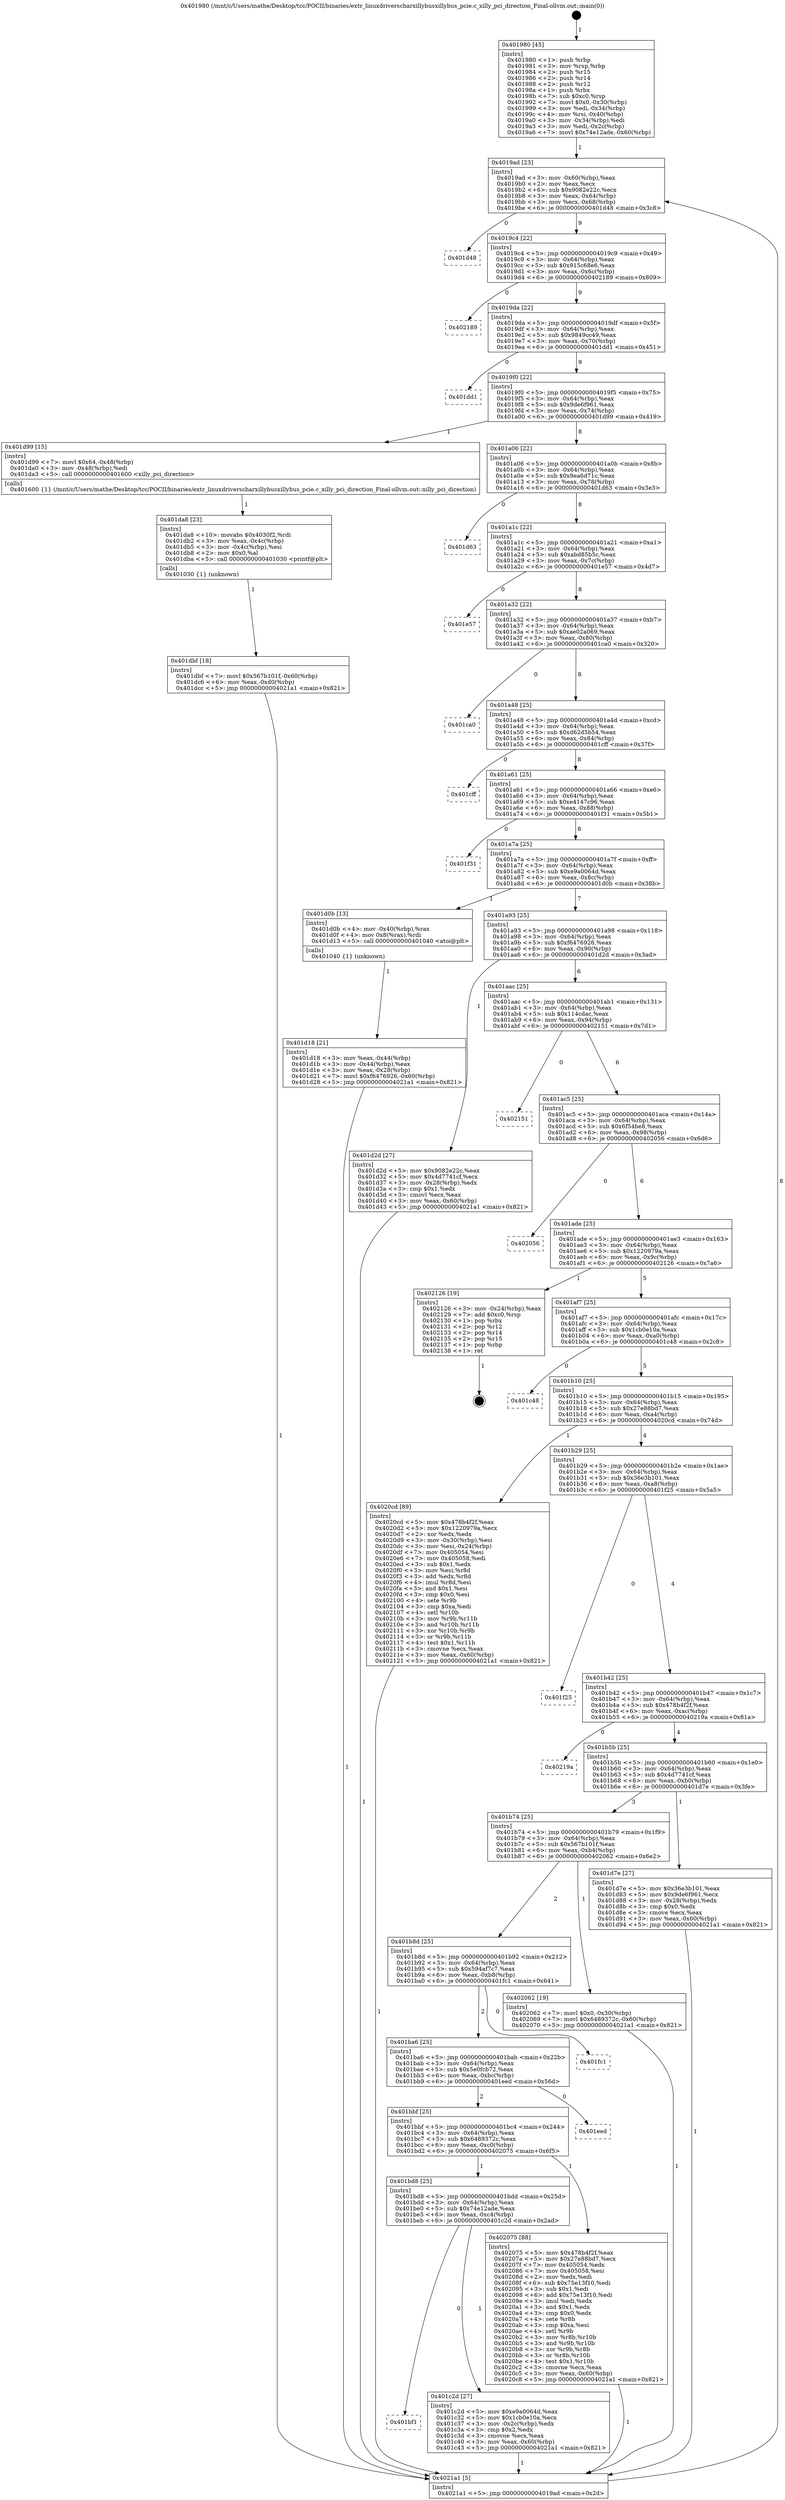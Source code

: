 digraph "0x401980" {
  label = "0x401980 (/mnt/c/Users/mathe/Desktop/tcc/POCII/binaries/extr_linuxdriverscharxillybusxillybus_pcie.c_xilly_pci_direction_Final-ollvm.out::main(0))"
  labelloc = "t"
  node[shape=record]

  Entry [label="",width=0.3,height=0.3,shape=circle,fillcolor=black,style=filled]
  "0x4019ad" [label="{
     0x4019ad [23]\l
     | [instrs]\l
     &nbsp;&nbsp;0x4019ad \<+3\>: mov -0x60(%rbp),%eax\l
     &nbsp;&nbsp;0x4019b0 \<+2\>: mov %eax,%ecx\l
     &nbsp;&nbsp;0x4019b2 \<+6\>: sub $0x9082e22c,%ecx\l
     &nbsp;&nbsp;0x4019b8 \<+3\>: mov %eax,-0x64(%rbp)\l
     &nbsp;&nbsp;0x4019bb \<+3\>: mov %ecx,-0x68(%rbp)\l
     &nbsp;&nbsp;0x4019be \<+6\>: je 0000000000401d48 \<main+0x3c8\>\l
  }"]
  "0x401d48" [label="{
     0x401d48\l
  }", style=dashed]
  "0x4019c4" [label="{
     0x4019c4 [22]\l
     | [instrs]\l
     &nbsp;&nbsp;0x4019c4 \<+5\>: jmp 00000000004019c9 \<main+0x49\>\l
     &nbsp;&nbsp;0x4019c9 \<+3\>: mov -0x64(%rbp),%eax\l
     &nbsp;&nbsp;0x4019cc \<+5\>: sub $0x915c68e6,%eax\l
     &nbsp;&nbsp;0x4019d1 \<+3\>: mov %eax,-0x6c(%rbp)\l
     &nbsp;&nbsp;0x4019d4 \<+6\>: je 0000000000402189 \<main+0x809\>\l
  }"]
  Exit [label="",width=0.3,height=0.3,shape=circle,fillcolor=black,style=filled,peripheries=2]
  "0x402189" [label="{
     0x402189\l
  }", style=dashed]
  "0x4019da" [label="{
     0x4019da [22]\l
     | [instrs]\l
     &nbsp;&nbsp;0x4019da \<+5\>: jmp 00000000004019df \<main+0x5f\>\l
     &nbsp;&nbsp;0x4019df \<+3\>: mov -0x64(%rbp),%eax\l
     &nbsp;&nbsp;0x4019e2 \<+5\>: sub $0x9849cc49,%eax\l
     &nbsp;&nbsp;0x4019e7 \<+3\>: mov %eax,-0x70(%rbp)\l
     &nbsp;&nbsp;0x4019ea \<+6\>: je 0000000000401dd1 \<main+0x451\>\l
  }"]
  "0x401dbf" [label="{
     0x401dbf [18]\l
     | [instrs]\l
     &nbsp;&nbsp;0x401dbf \<+7\>: movl $0x567b101f,-0x60(%rbp)\l
     &nbsp;&nbsp;0x401dc6 \<+6\>: mov %eax,-0xd0(%rbp)\l
     &nbsp;&nbsp;0x401dcc \<+5\>: jmp 00000000004021a1 \<main+0x821\>\l
  }"]
  "0x401dd1" [label="{
     0x401dd1\l
  }", style=dashed]
  "0x4019f0" [label="{
     0x4019f0 [22]\l
     | [instrs]\l
     &nbsp;&nbsp;0x4019f0 \<+5\>: jmp 00000000004019f5 \<main+0x75\>\l
     &nbsp;&nbsp;0x4019f5 \<+3\>: mov -0x64(%rbp),%eax\l
     &nbsp;&nbsp;0x4019f8 \<+5\>: sub $0x9de6f961,%eax\l
     &nbsp;&nbsp;0x4019fd \<+3\>: mov %eax,-0x74(%rbp)\l
     &nbsp;&nbsp;0x401a00 \<+6\>: je 0000000000401d99 \<main+0x419\>\l
  }"]
  "0x401da8" [label="{
     0x401da8 [23]\l
     | [instrs]\l
     &nbsp;&nbsp;0x401da8 \<+10\>: movabs $0x4030f2,%rdi\l
     &nbsp;&nbsp;0x401db2 \<+3\>: mov %eax,-0x4c(%rbp)\l
     &nbsp;&nbsp;0x401db5 \<+3\>: mov -0x4c(%rbp),%esi\l
     &nbsp;&nbsp;0x401db8 \<+2\>: mov $0x0,%al\l
     &nbsp;&nbsp;0x401dba \<+5\>: call 0000000000401030 \<printf@plt\>\l
     | [calls]\l
     &nbsp;&nbsp;0x401030 \{1\} (unknown)\l
  }"]
  "0x401d99" [label="{
     0x401d99 [15]\l
     | [instrs]\l
     &nbsp;&nbsp;0x401d99 \<+7\>: movl $0x64,-0x48(%rbp)\l
     &nbsp;&nbsp;0x401da0 \<+3\>: mov -0x48(%rbp),%edi\l
     &nbsp;&nbsp;0x401da3 \<+5\>: call 0000000000401600 \<xilly_pci_direction\>\l
     | [calls]\l
     &nbsp;&nbsp;0x401600 \{1\} (/mnt/c/Users/mathe/Desktop/tcc/POCII/binaries/extr_linuxdriverscharxillybusxillybus_pcie.c_xilly_pci_direction_Final-ollvm.out::xilly_pci_direction)\l
  }"]
  "0x401a06" [label="{
     0x401a06 [22]\l
     | [instrs]\l
     &nbsp;&nbsp;0x401a06 \<+5\>: jmp 0000000000401a0b \<main+0x8b\>\l
     &nbsp;&nbsp;0x401a0b \<+3\>: mov -0x64(%rbp),%eax\l
     &nbsp;&nbsp;0x401a0e \<+5\>: sub $0x9ea6d71c,%eax\l
     &nbsp;&nbsp;0x401a13 \<+3\>: mov %eax,-0x78(%rbp)\l
     &nbsp;&nbsp;0x401a16 \<+6\>: je 0000000000401d63 \<main+0x3e3\>\l
  }"]
  "0x401d18" [label="{
     0x401d18 [21]\l
     | [instrs]\l
     &nbsp;&nbsp;0x401d18 \<+3\>: mov %eax,-0x44(%rbp)\l
     &nbsp;&nbsp;0x401d1b \<+3\>: mov -0x44(%rbp),%eax\l
     &nbsp;&nbsp;0x401d1e \<+3\>: mov %eax,-0x28(%rbp)\l
     &nbsp;&nbsp;0x401d21 \<+7\>: movl $0xf6476926,-0x60(%rbp)\l
     &nbsp;&nbsp;0x401d28 \<+5\>: jmp 00000000004021a1 \<main+0x821\>\l
  }"]
  "0x401d63" [label="{
     0x401d63\l
  }", style=dashed]
  "0x401a1c" [label="{
     0x401a1c [22]\l
     | [instrs]\l
     &nbsp;&nbsp;0x401a1c \<+5\>: jmp 0000000000401a21 \<main+0xa1\>\l
     &nbsp;&nbsp;0x401a21 \<+3\>: mov -0x64(%rbp),%eax\l
     &nbsp;&nbsp;0x401a24 \<+5\>: sub $0xabd85b5c,%eax\l
     &nbsp;&nbsp;0x401a29 \<+3\>: mov %eax,-0x7c(%rbp)\l
     &nbsp;&nbsp;0x401a2c \<+6\>: je 0000000000401e57 \<main+0x4d7\>\l
  }"]
  "0x401980" [label="{
     0x401980 [45]\l
     | [instrs]\l
     &nbsp;&nbsp;0x401980 \<+1\>: push %rbp\l
     &nbsp;&nbsp;0x401981 \<+3\>: mov %rsp,%rbp\l
     &nbsp;&nbsp;0x401984 \<+2\>: push %r15\l
     &nbsp;&nbsp;0x401986 \<+2\>: push %r14\l
     &nbsp;&nbsp;0x401988 \<+2\>: push %r12\l
     &nbsp;&nbsp;0x40198a \<+1\>: push %rbx\l
     &nbsp;&nbsp;0x40198b \<+7\>: sub $0xc0,%rsp\l
     &nbsp;&nbsp;0x401992 \<+7\>: movl $0x0,-0x30(%rbp)\l
     &nbsp;&nbsp;0x401999 \<+3\>: mov %edi,-0x34(%rbp)\l
     &nbsp;&nbsp;0x40199c \<+4\>: mov %rsi,-0x40(%rbp)\l
     &nbsp;&nbsp;0x4019a0 \<+3\>: mov -0x34(%rbp),%edi\l
     &nbsp;&nbsp;0x4019a3 \<+3\>: mov %edi,-0x2c(%rbp)\l
     &nbsp;&nbsp;0x4019a6 \<+7\>: movl $0x74e12ade,-0x60(%rbp)\l
  }"]
  "0x401e57" [label="{
     0x401e57\l
  }", style=dashed]
  "0x401a32" [label="{
     0x401a32 [22]\l
     | [instrs]\l
     &nbsp;&nbsp;0x401a32 \<+5\>: jmp 0000000000401a37 \<main+0xb7\>\l
     &nbsp;&nbsp;0x401a37 \<+3\>: mov -0x64(%rbp),%eax\l
     &nbsp;&nbsp;0x401a3a \<+5\>: sub $0xae02a069,%eax\l
     &nbsp;&nbsp;0x401a3f \<+3\>: mov %eax,-0x80(%rbp)\l
     &nbsp;&nbsp;0x401a42 \<+6\>: je 0000000000401ca0 \<main+0x320\>\l
  }"]
  "0x4021a1" [label="{
     0x4021a1 [5]\l
     | [instrs]\l
     &nbsp;&nbsp;0x4021a1 \<+5\>: jmp 00000000004019ad \<main+0x2d\>\l
  }"]
  "0x401ca0" [label="{
     0x401ca0\l
  }", style=dashed]
  "0x401a48" [label="{
     0x401a48 [25]\l
     | [instrs]\l
     &nbsp;&nbsp;0x401a48 \<+5\>: jmp 0000000000401a4d \<main+0xcd\>\l
     &nbsp;&nbsp;0x401a4d \<+3\>: mov -0x64(%rbp),%eax\l
     &nbsp;&nbsp;0x401a50 \<+5\>: sub $0xd62d5b54,%eax\l
     &nbsp;&nbsp;0x401a55 \<+6\>: mov %eax,-0x84(%rbp)\l
     &nbsp;&nbsp;0x401a5b \<+6\>: je 0000000000401cff \<main+0x37f\>\l
  }"]
  "0x401bf1" [label="{
     0x401bf1\l
  }", style=dashed]
  "0x401cff" [label="{
     0x401cff\l
  }", style=dashed]
  "0x401a61" [label="{
     0x401a61 [25]\l
     | [instrs]\l
     &nbsp;&nbsp;0x401a61 \<+5\>: jmp 0000000000401a66 \<main+0xe6\>\l
     &nbsp;&nbsp;0x401a66 \<+3\>: mov -0x64(%rbp),%eax\l
     &nbsp;&nbsp;0x401a69 \<+5\>: sub $0xe4147c96,%eax\l
     &nbsp;&nbsp;0x401a6e \<+6\>: mov %eax,-0x88(%rbp)\l
     &nbsp;&nbsp;0x401a74 \<+6\>: je 0000000000401f31 \<main+0x5b1\>\l
  }"]
  "0x401c2d" [label="{
     0x401c2d [27]\l
     | [instrs]\l
     &nbsp;&nbsp;0x401c2d \<+5\>: mov $0xe9a0064d,%eax\l
     &nbsp;&nbsp;0x401c32 \<+5\>: mov $0x1cb0e10a,%ecx\l
     &nbsp;&nbsp;0x401c37 \<+3\>: mov -0x2c(%rbp),%edx\l
     &nbsp;&nbsp;0x401c3a \<+3\>: cmp $0x2,%edx\l
     &nbsp;&nbsp;0x401c3d \<+3\>: cmovne %ecx,%eax\l
     &nbsp;&nbsp;0x401c40 \<+3\>: mov %eax,-0x60(%rbp)\l
     &nbsp;&nbsp;0x401c43 \<+5\>: jmp 00000000004021a1 \<main+0x821\>\l
  }"]
  "0x401f31" [label="{
     0x401f31\l
  }", style=dashed]
  "0x401a7a" [label="{
     0x401a7a [25]\l
     | [instrs]\l
     &nbsp;&nbsp;0x401a7a \<+5\>: jmp 0000000000401a7f \<main+0xff\>\l
     &nbsp;&nbsp;0x401a7f \<+3\>: mov -0x64(%rbp),%eax\l
     &nbsp;&nbsp;0x401a82 \<+5\>: sub $0xe9a0064d,%eax\l
     &nbsp;&nbsp;0x401a87 \<+6\>: mov %eax,-0x8c(%rbp)\l
     &nbsp;&nbsp;0x401a8d \<+6\>: je 0000000000401d0b \<main+0x38b\>\l
  }"]
  "0x401bd8" [label="{
     0x401bd8 [25]\l
     | [instrs]\l
     &nbsp;&nbsp;0x401bd8 \<+5\>: jmp 0000000000401bdd \<main+0x25d\>\l
     &nbsp;&nbsp;0x401bdd \<+3\>: mov -0x64(%rbp),%eax\l
     &nbsp;&nbsp;0x401be0 \<+5\>: sub $0x74e12ade,%eax\l
     &nbsp;&nbsp;0x401be5 \<+6\>: mov %eax,-0xc4(%rbp)\l
     &nbsp;&nbsp;0x401beb \<+6\>: je 0000000000401c2d \<main+0x2ad\>\l
  }"]
  "0x401d0b" [label="{
     0x401d0b [13]\l
     | [instrs]\l
     &nbsp;&nbsp;0x401d0b \<+4\>: mov -0x40(%rbp),%rax\l
     &nbsp;&nbsp;0x401d0f \<+4\>: mov 0x8(%rax),%rdi\l
     &nbsp;&nbsp;0x401d13 \<+5\>: call 0000000000401040 \<atoi@plt\>\l
     | [calls]\l
     &nbsp;&nbsp;0x401040 \{1\} (unknown)\l
  }"]
  "0x401a93" [label="{
     0x401a93 [25]\l
     | [instrs]\l
     &nbsp;&nbsp;0x401a93 \<+5\>: jmp 0000000000401a98 \<main+0x118\>\l
     &nbsp;&nbsp;0x401a98 \<+3\>: mov -0x64(%rbp),%eax\l
     &nbsp;&nbsp;0x401a9b \<+5\>: sub $0xf6476926,%eax\l
     &nbsp;&nbsp;0x401aa0 \<+6\>: mov %eax,-0x90(%rbp)\l
     &nbsp;&nbsp;0x401aa6 \<+6\>: je 0000000000401d2d \<main+0x3ad\>\l
  }"]
  "0x402075" [label="{
     0x402075 [88]\l
     | [instrs]\l
     &nbsp;&nbsp;0x402075 \<+5\>: mov $0x478b4f2f,%eax\l
     &nbsp;&nbsp;0x40207a \<+5\>: mov $0x27e88bd7,%ecx\l
     &nbsp;&nbsp;0x40207f \<+7\>: mov 0x405054,%edx\l
     &nbsp;&nbsp;0x402086 \<+7\>: mov 0x405058,%esi\l
     &nbsp;&nbsp;0x40208d \<+2\>: mov %edx,%edi\l
     &nbsp;&nbsp;0x40208f \<+6\>: sub $0x75e13f10,%edi\l
     &nbsp;&nbsp;0x402095 \<+3\>: sub $0x1,%edi\l
     &nbsp;&nbsp;0x402098 \<+6\>: add $0x75e13f10,%edi\l
     &nbsp;&nbsp;0x40209e \<+3\>: imul %edi,%edx\l
     &nbsp;&nbsp;0x4020a1 \<+3\>: and $0x1,%edx\l
     &nbsp;&nbsp;0x4020a4 \<+3\>: cmp $0x0,%edx\l
     &nbsp;&nbsp;0x4020a7 \<+4\>: sete %r8b\l
     &nbsp;&nbsp;0x4020ab \<+3\>: cmp $0xa,%esi\l
     &nbsp;&nbsp;0x4020ae \<+4\>: setl %r9b\l
     &nbsp;&nbsp;0x4020b2 \<+3\>: mov %r8b,%r10b\l
     &nbsp;&nbsp;0x4020b5 \<+3\>: and %r9b,%r10b\l
     &nbsp;&nbsp;0x4020b8 \<+3\>: xor %r9b,%r8b\l
     &nbsp;&nbsp;0x4020bb \<+3\>: or %r8b,%r10b\l
     &nbsp;&nbsp;0x4020be \<+4\>: test $0x1,%r10b\l
     &nbsp;&nbsp;0x4020c2 \<+3\>: cmovne %ecx,%eax\l
     &nbsp;&nbsp;0x4020c5 \<+3\>: mov %eax,-0x60(%rbp)\l
     &nbsp;&nbsp;0x4020c8 \<+5\>: jmp 00000000004021a1 \<main+0x821\>\l
  }"]
  "0x401d2d" [label="{
     0x401d2d [27]\l
     | [instrs]\l
     &nbsp;&nbsp;0x401d2d \<+5\>: mov $0x9082e22c,%eax\l
     &nbsp;&nbsp;0x401d32 \<+5\>: mov $0x4d7741cf,%ecx\l
     &nbsp;&nbsp;0x401d37 \<+3\>: mov -0x28(%rbp),%edx\l
     &nbsp;&nbsp;0x401d3a \<+3\>: cmp $0x1,%edx\l
     &nbsp;&nbsp;0x401d3d \<+3\>: cmovl %ecx,%eax\l
     &nbsp;&nbsp;0x401d40 \<+3\>: mov %eax,-0x60(%rbp)\l
     &nbsp;&nbsp;0x401d43 \<+5\>: jmp 00000000004021a1 \<main+0x821\>\l
  }"]
  "0x401aac" [label="{
     0x401aac [25]\l
     | [instrs]\l
     &nbsp;&nbsp;0x401aac \<+5\>: jmp 0000000000401ab1 \<main+0x131\>\l
     &nbsp;&nbsp;0x401ab1 \<+3\>: mov -0x64(%rbp),%eax\l
     &nbsp;&nbsp;0x401ab4 \<+5\>: sub $0x114cdac,%eax\l
     &nbsp;&nbsp;0x401ab9 \<+6\>: mov %eax,-0x94(%rbp)\l
     &nbsp;&nbsp;0x401abf \<+6\>: je 0000000000402151 \<main+0x7d1\>\l
  }"]
  "0x401bbf" [label="{
     0x401bbf [25]\l
     | [instrs]\l
     &nbsp;&nbsp;0x401bbf \<+5\>: jmp 0000000000401bc4 \<main+0x244\>\l
     &nbsp;&nbsp;0x401bc4 \<+3\>: mov -0x64(%rbp),%eax\l
     &nbsp;&nbsp;0x401bc7 \<+5\>: sub $0x6489372c,%eax\l
     &nbsp;&nbsp;0x401bcc \<+6\>: mov %eax,-0xc0(%rbp)\l
     &nbsp;&nbsp;0x401bd2 \<+6\>: je 0000000000402075 \<main+0x6f5\>\l
  }"]
  "0x402151" [label="{
     0x402151\l
  }", style=dashed]
  "0x401ac5" [label="{
     0x401ac5 [25]\l
     | [instrs]\l
     &nbsp;&nbsp;0x401ac5 \<+5\>: jmp 0000000000401aca \<main+0x14a\>\l
     &nbsp;&nbsp;0x401aca \<+3\>: mov -0x64(%rbp),%eax\l
     &nbsp;&nbsp;0x401acd \<+5\>: sub $0x6f54be8,%eax\l
     &nbsp;&nbsp;0x401ad2 \<+6\>: mov %eax,-0x98(%rbp)\l
     &nbsp;&nbsp;0x401ad8 \<+6\>: je 0000000000402056 \<main+0x6d6\>\l
  }"]
  "0x401eed" [label="{
     0x401eed\l
  }", style=dashed]
  "0x402056" [label="{
     0x402056\l
  }", style=dashed]
  "0x401ade" [label="{
     0x401ade [25]\l
     | [instrs]\l
     &nbsp;&nbsp;0x401ade \<+5\>: jmp 0000000000401ae3 \<main+0x163\>\l
     &nbsp;&nbsp;0x401ae3 \<+3\>: mov -0x64(%rbp),%eax\l
     &nbsp;&nbsp;0x401ae6 \<+5\>: sub $0x1220979a,%eax\l
     &nbsp;&nbsp;0x401aeb \<+6\>: mov %eax,-0x9c(%rbp)\l
     &nbsp;&nbsp;0x401af1 \<+6\>: je 0000000000402126 \<main+0x7a6\>\l
  }"]
  "0x401ba6" [label="{
     0x401ba6 [25]\l
     | [instrs]\l
     &nbsp;&nbsp;0x401ba6 \<+5\>: jmp 0000000000401bab \<main+0x22b\>\l
     &nbsp;&nbsp;0x401bab \<+3\>: mov -0x64(%rbp),%eax\l
     &nbsp;&nbsp;0x401bae \<+5\>: sub $0x5e0fcb72,%eax\l
     &nbsp;&nbsp;0x401bb3 \<+6\>: mov %eax,-0xbc(%rbp)\l
     &nbsp;&nbsp;0x401bb9 \<+6\>: je 0000000000401eed \<main+0x56d\>\l
  }"]
  "0x402126" [label="{
     0x402126 [19]\l
     | [instrs]\l
     &nbsp;&nbsp;0x402126 \<+3\>: mov -0x24(%rbp),%eax\l
     &nbsp;&nbsp;0x402129 \<+7\>: add $0xc0,%rsp\l
     &nbsp;&nbsp;0x402130 \<+1\>: pop %rbx\l
     &nbsp;&nbsp;0x402131 \<+2\>: pop %r12\l
     &nbsp;&nbsp;0x402133 \<+2\>: pop %r14\l
     &nbsp;&nbsp;0x402135 \<+2\>: pop %r15\l
     &nbsp;&nbsp;0x402137 \<+1\>: pop %rbp\l
     &nbsp;&nbsp;0x402138 \<+1\>: ret\l
  }"]
  "0x401af7" [label="{
     0x401af7 [25]\l
     | [instrs]\l
     &nbsp;&nbsp;0x401af7 \<+5\>: jmp 0000000000401afc \<main+0x17c\>\l
     &nbsp;&nbsp;0x401afc \<+3\>: mov -0x64(%rbp),%eax\l
     &nbsp;&nbsp;0x401aff \<+5\>: sub $0x1cb0e10a,%eax\l
     &nbsp;&nbsp;0x401b04 \<+6\>: mov %eax,-0xa0(%rbp)\l
     &nbsp;&nbsp;0x401b0a \<+6\>: je 0000000000401c48 \<main+0x2c8\>\l
  }"]
  "0x401fc1" [label="{
     0x401fc1\l
  }", style=dashed]
  "0x401c48" [label="{
     0x401c48\l
  }", style=dashed]
  "0x401b10" [label="{
     0x401b10 [25]\l
     | [instrs]\l
     &nbsp;&nbsp;0x401b10 \<+5\>: jmp 0000000000401b15 \<main+0x195\>\l
     &nbsp;&nbsp;0x401b15 \<+3\>: mov -0x64(%rbp),%eax\l
     &nbsp;&nbsp;0x401b18 \<+5\>: sub $0x27e88bd7,%eax\l
     &nbsp;&nbsp;0x401b1d \<+6\>: mov %eax,-0xa4(%rbp)\l
     &nbsp;&nbsp;0x401b23 \<+6\>: je 00000000004020cd \<main+0x74d\>\l
  }"]
  "0x401b8d" [label="{
     0x401b8d [25]\l
     | [instrs]\l
     &nbsp;&nbsp;0x401b8d \<+5\>: jmp 0000000000401b92 \<main+0x212\>\l
     &nbsp;&nbsp;0x401b92 \<+3\>: mov -0x64(%rbp),%eax\l
     &nbsp;&nbsp;0x401b95 \<+5\>: sub $0x594af7c7,%eax\l
     &nbsp;&nbsp;0x401b9a \<+6\>: mov %eax,-0xb8(%rbp)\l
     &nbsp;&nbsp;0x401ba0 \<+6\>: je 0000000000401fc1 \<main+0x641\>\l
  }"]
  "0x4020cd" [label="{
     0x4020cd [89]\l
     | [instrs]\l
     &nbsp;&nbsp;0x4020cd \<+5\>: mov $0x478b4f2f,%eax\l
     &nbsp;&nbsp;0x4020d2 \<+5\>: mov $0x1220979a,%ecx\l
     &nbsp;&nbsp;0x4020d7 \<+2\>: xor %edx,%edx\l
     &nbsp;&nbsp;0x4020d9 \<+3\>: mov -0x30(%rbp),%esi\l
     &nbsp;&nbsp;0x4020dc \<+3\>: mov %esi,-0x24(%rbp)\l
     &nbsp;&nbsp;0x4020df \<+7\>: mov 0x405054,%esi\l
     &nbsp;&nbsp;0x4020e6 \<+7\>: mov 0x405058,%edi\l
     &nbsp;&nbsp;0x4020ed \<+3\>: sub $0x1,%edx\l
     &nbsp;&nbsp;0x4020f0 \<+3\>: mov %esi,%r8d\l
     &nbsp;&nbsp;0x4020f3 \<+3\>: add %edx,%r8d\l
     &nbsp;&nbsp;0x4020f6 \<+4\>: imul %r8d,%esi\l
     &nbsp;&nbsp;0x4020fa \<+3\>: and $0x1,%esi\l
     &nbsp;&nbsp;0x4020fd \<+3\>: cmp $0x0,%esi\l
     &nbsp;&nbsp;0x402100 \<+4\>: sete %r9b\l
     &nbsp;&nbsp;0x402104 \<+3\>: cmp $0xa,%edi\l
     &nbsp;&nbsp;0x402107 \<+4\>: setl %r10b\l
     &nbsp;&nbsp;0x40210b \<+3\>: mov %r9b,%r11b\l
     &nbsp;&nbsp;0x40210e \<+3\>: and %r10b,%r11b\l
     &nbsp;&nbsp;0x402111 \<+3\>: xor %r10b,%r9b\l
     &nbsp;&nbsp;0x402114 \<+3\>: or %r9b,%r11b\l
     &nbsp;&nbsp;0x402117 \<+4\>: test $0x1,%r11b\l
     &nbsp;&nbsp;0x40211b \<+3\>: cmovne %ecx,%eax\l
     &nbsp;&nbsp;0x40211e \<+3\>: mov %eax,-0x60(%rbp)\l
     &nbsp;&nbsp;0x402121 \<+5\>: jmp 00000000004021a1 \<main+0x821\>\l
  }"]
  "0x401b29" [label="{
     0x401b29 [25]\l
     | [instrs]\l
     &nbsp;&nbsp;0x401b29 \<+5\>: jmp 0000000000401b2e \<main+0x1ae\>\l
     &nbsp;&nbsp;0x401b2e \<+3\>: mov -0x64(%rbp),%eax\l
     &nbsp;&nbsp;0x401b31 \<+5\>: sub $0x36e3b101,%eax\l
     &nbsp;&nbsp;0x401b36 \<+6\>: mov %eax,-0xa8(%rbp)\l
     &nbsp;&nbsp;0x401b3c \<+6\>: je 0000000000401f25 \<main+0x5a5\>\l
  }"]
  "0x402062" [label="{
     0x402062 [19]\l
     | [instrs]\l
     &nbsp;&nbsp;0x402062 \<+7\>: movl $0x0,-0x30(%rbp)\l
     &nbsp;&nbsp;0x402069 \<+7\>: movl $0x6489372c,-0x60(%rbp)\l
     &nbsp;&nbsp;0x402070 \<+5\>: jmp 00000000004021a1 \<main+0x821\>\l
  }"]
  "0x401f25" [label="{
     0x401f25\l
  }", style=dashed]
  "0x401b42" [label="{
     0x401b42 [25]\l
     | [instrs]\l
     &nbsp;&nbsp;0x401b42 \<+5\>: jmp 0000000000401b47 \<main+0x1c7\>\l
     &nbsp;&nbsp;0x401b47 \<+3\>: mov -0x64(%rbp),%eax\l
     &nbsp;&nbsp;0x401b4a \<+5\>: sub $0x478b4f2f,%eax\l
     &nbsp;&nbsp;0x401b4f \<+6\>: mov %eax,-0xac(%rbp)\l
     &nbsp;&nbsp;0x401b55 \<+6\>: je 000000000040219a \<main+0x81a\>\l
  }"]
  "0x401b74" [label="{
     0x401b74 [25]\l
     | [instrs]\l
     &nbsp;&nbsp;0x401b74 \<+5\>: jmp 0000000000401b79 \<main+0x1f9\>\l
     &nbsp;&nbsp;0x401b79 \<+3\>: mov -0x64(%rbp),%eax\l
     &nbsp;&nbsp;0x401b7c \<+5\>: sub $0x567b101f,%eax\l
     &nbsp;&nbsp;0x401b81 \<+6\>: mov %eax,-0xb4(%rbp)\l
     &nbsp;&nbsp;0x401b87 \<+6\>: je 0000000000402062 \<main+0x6e2\>\l
  }"]
  "0x40219a" [label="{
     0x40219a\l
  }", style=dashed]
  "0x401b5b" [label="{
     0x401b5b [25]\l
     | [instrs]\l
     &nbsp;&nbsp;0x401b5b \<+5\>: jmp 0000000000401b60 \<main+0x1e0\>\l
     &nbsp;&nbsp;0x401b60 \<+3\>: mov -0x64(%rbp),%eax\l
     &nbsp;&nbsp;0x401b63 \<+5\>: sub $0x4d7741cf,%eax\l
     &nbsp;&nbsp;0x401b68 \<+6\>: mov %eax,-0xb0(%rbp)\l
     &nbsp;&nbsp;0x401b6e \<+6\>: je 0000000000401d7e \<main+0x3fe\>\l
  }"]
  "0x401d7e" [label="{
     0x401d7e [27]\l
     | [instrs]\l
     &nbsp;&nbsp;0x401d7e \<+5\>: mov $0x36e3b101,%eax\l
     &nbsp;&nbsp;0x401d83 \<+5\>: mov $0x9de6f961,%ecx\l
     &nbsp;&nbsp;0x401d88 \<+3\>: mov -0x28(%rbp),%edx\l
     &nbsp;&nbsp;0x401d8b \<+3\>: cmp $0x0,%edx\l
     &nbsp;&nbsp;0x401d8e \<+3\>: cmove %ecx,%eax\l
     &nbsp;&nbsp;0x401d91 \<+3\>: mov %eax,-0x60(%rbp)\l
     &nbsp;&nbsp;0x401d94 \<+5\>: jmp 00000000004021a1 \<main+0x821\>\l
  }"]
  Entry -> "0x401980" [label=" 1"]
  "0x4019ad" -> "0x401d48" [label=" 0"]
  "0x4019ad" -> "0x4019c4" [label=" 9"]
  "0x402126" -> Exit [label=" 1"]
  "0x4019c4" -> "0x402189" [label=" 0"]
  "0x4019c4" -> "0x4019da" [label=" 9"]
  "0x4020cd" -> "0x4021a1" [label=" 1"]
  "0x4019da" -> "0x401dd1" [label=" 0"]
  "0x4019da" -> "0x4019f0" [label=" 9"]
  "0x402075" -> "0x4021a1" [label=" 1"]
  "0x4019f0" -> "0x401d99" [label=" 1"]
  "0x4019f0" -> "0x401a06" [label=" 8"]
  "0x402062" -> "0x4021a1" [label=" 1"]
  "0x401a06" -> "0x401d63" [label=" 0"]
  "0x401a06" -> "0x401a1c" [label=" 8"]
  "0x401dbf" -> "0x4021a1" [label=" 1"]
  "0x401a1c" -> "0x401e57" [label=" 0"]
  "0x401a1c" -> "0x401a32" [label=" 8"]
  "0x401da8" -> "0x401dbf" [label=" 1"]
  "0x401a32" -> "0x401ca0" [label=" 0"]
  "0x401a32" -> "0x401a48" [label=" 8"]
  "0x401d99" -> "0x401da8" [label=" 1"]
  "0x401a48" -> "0x401cff" [label=" 0"]
  "0x401a48" -> "0x401a61" [label=" 8"]
  "0x401d7e" -> "0x4021a1" [label=" 1"]
  "0x401a61" -> "0x401f31" [label=" 0"]
  "0x401a61" -> "0x401a7a" [label=" 8"]
  "0x401d2d" -> "0x4021a1" [label=" 1"]
  "0x401a7a" -> "0x401d0b" [label=" 1"]
  "0x401a7a" -> "0x401a93" [label=" 7"]
  "0x401d0b" -> "0x401d18" [label=" 1"]
  "0x401a93" -> "0x401d2d" [label=" 1"]
  "0x401a93" -> "0x401aac" [label=" 6"]
  "0x4021a1" -> "0x4019ad" [label=" 8"]
  "0x401aac" -> "0x402151" [label=" 0"]
  "0x401aac" -> "0x401ac5" [label=" 6"]
  "0x401c2d" -> "0x4021a1" [label=" 1"]
  "0x401ac5" -> "0x402056" [label=" 0"]
  "0x401ac5" -> "0x401ade" [label=" 6"]
  "0x401bd8" -> "0x401bf1" [label=" 0"]
  "0x401ade" -> "0x402126" [label=" 1"]
  "0x401ade" -> "0x401af7" [label=" 5"]
  "0x401d18" -> "0x4021a1" [label=" 1"]
  "0x401af7" -> "0x401c48" [label=" 0"]
  "0x401af7" -> "0x401b10" [label=" 5"]
  "0x401bbf" -> "0x401bd8" [label=" 1"]
  "0x401b10" -> "0x4020cd" [label=" 1"]
  "0x401b10" -> "0x401b29" [label=" 4"]
  "0x401980" -> "0x4019ad" [label=" 1"]
  "0x401b29" -> "0x401f25" [label=" 0"]
  "0x401b29" -> "0x401b42" [label=" 4"]
  "0x401ba6" -> "0x401bbf" [label=" 2"]
  "0x401b42" -> "0x40219a" [label=" 0"]
  "0x401b42" -> "0x401b5b" [label=" 4"]
  "0x401bd8" -> "0x401c2d" [label=" 1"]
  "0x401b5b" -> "0x401d7e" [label=" 1"]
  "0x401b5b" -> "0x401b74" [label=" 3"]
  "0x401ba6" -> "0x401eed" [label=" 0"]
  "0x401b74" -> "0x402062" [label=" 1"]
  "0x401b74" -> "0x401b8d" [label=" 2"]
  "0x401bbf" -> "0x402075" [label=" 1"]
  "0x401b8d" -> "0x401fc1" [label=" 0"]
  "0x401b8d" -> "0x401ba6" [label=" 2"]
}

